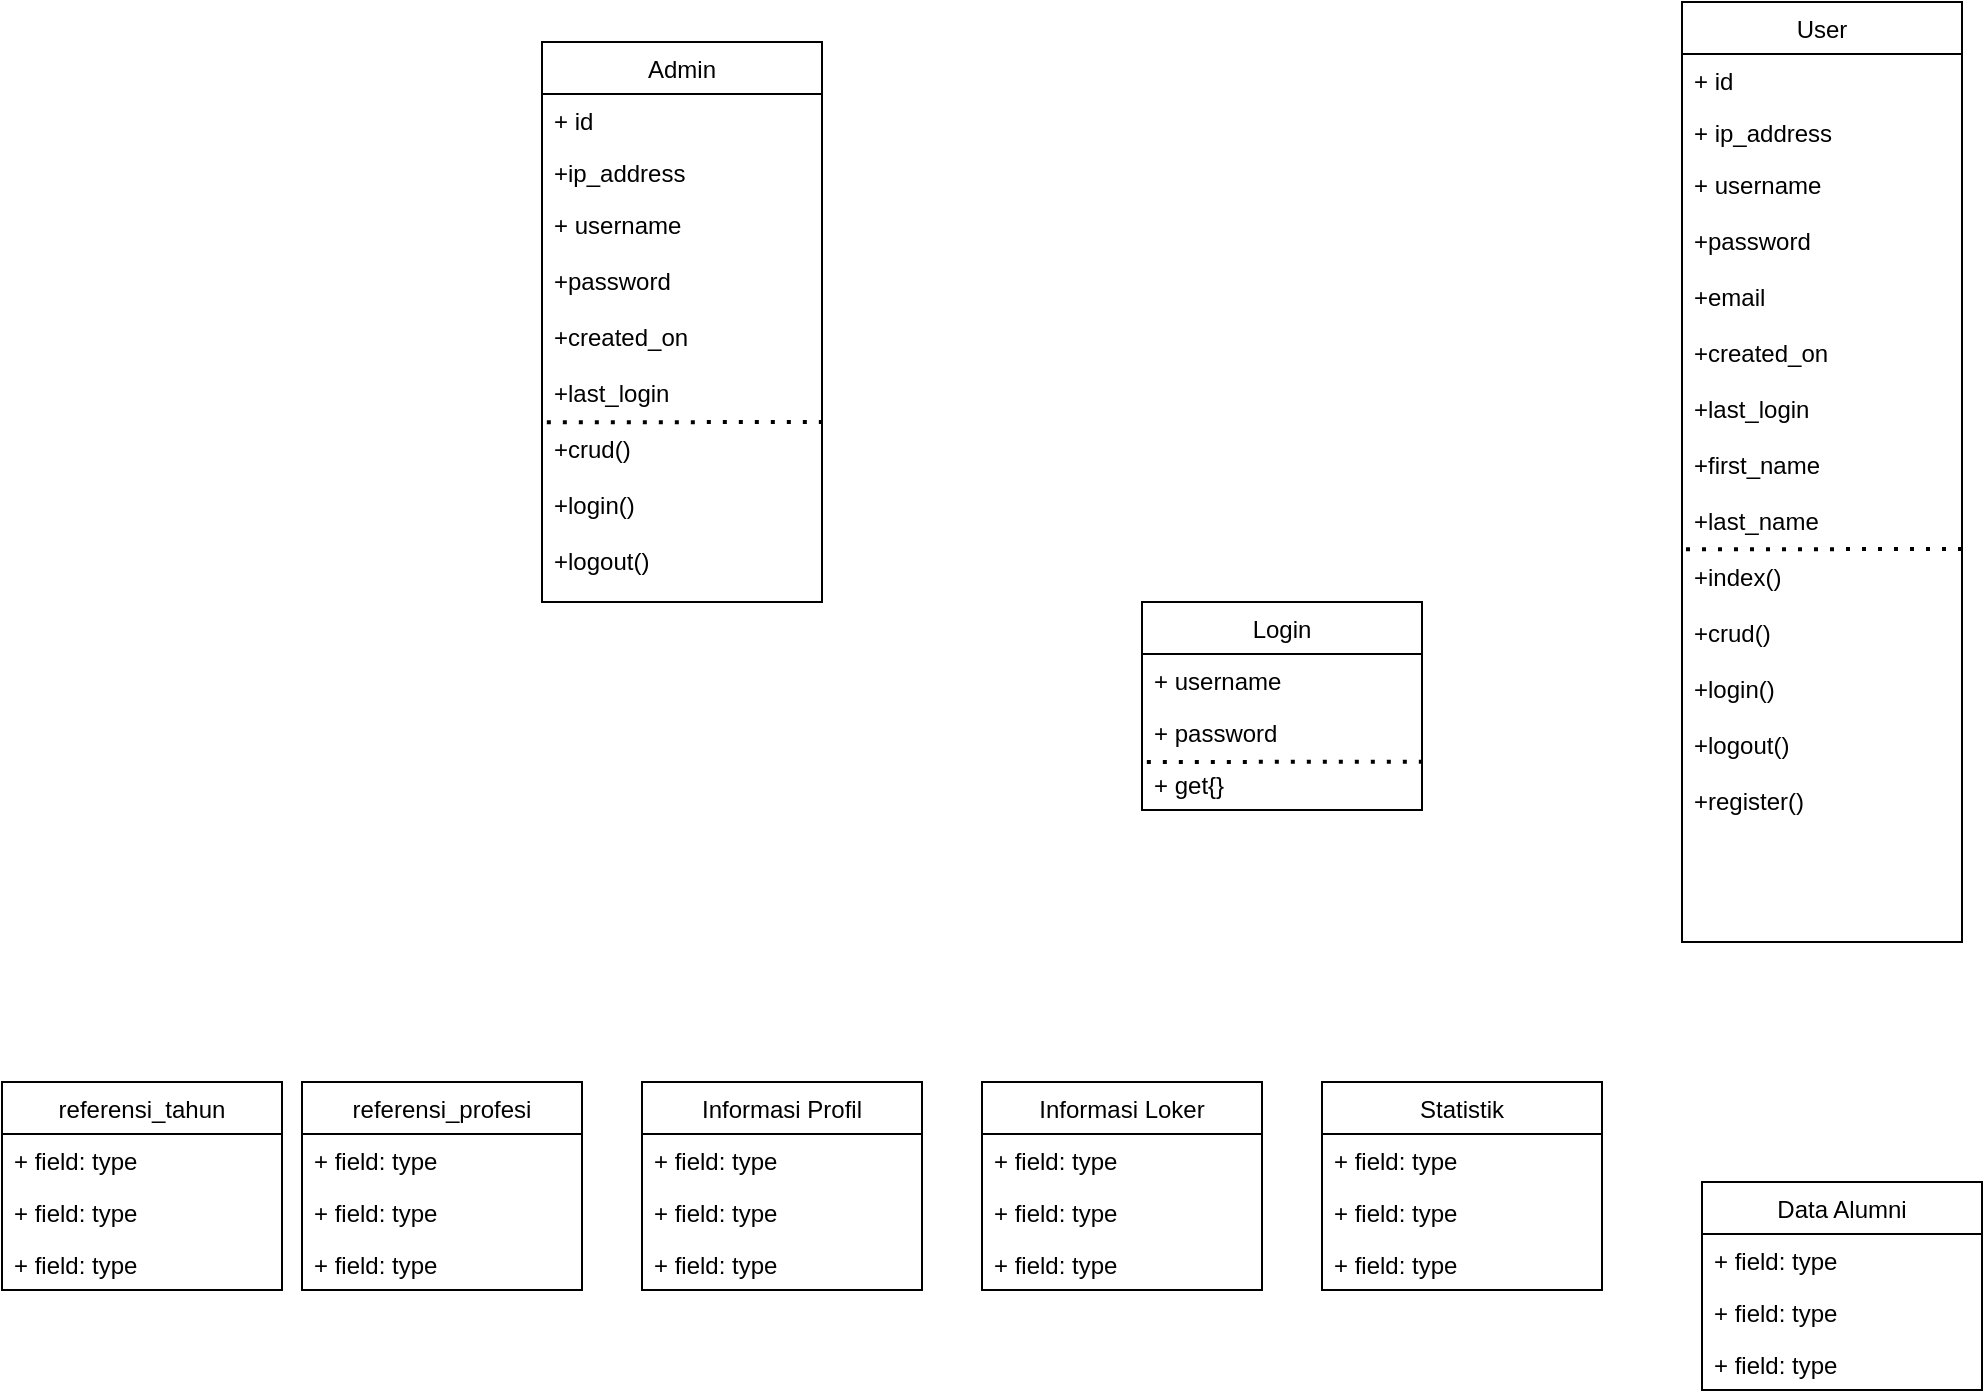<mxfile version="20.0.3" type="github">
  <diagram id="8VXRsfA2JbnLdSGY70NK" name="Page-1">
    <mxGraphModel dx="1712" dy="1582" grid="1" gridSize="10" guides="1" tooltips="1" connect="1" arrows="1" fold="1" page="1" pageScale="1" pageWidth="850" pageHeight="1100" math="0" shadow="0">
      <root>
        <mxCell id="0" />
        <mxCell id="1" parent="0" />
        <mxCell id="RGDypvN8in3GUUsTKDcG-1" value="Login" style="swimlane;fontStyle=0;childLayout=stackLayout;horizontal=1;startSize=26;fillColor=none;horizontalStack=0;resizeParent=1;resizeParentMax=0;resizeLast=0;collapsible=1;marginBottom=0;" vertex="1" parent="1">
          <mxGeometry x="400" y="40" width="140" height="104" as="geometry" />
        </mxCell>
        <mxCell id="RGDypvN8in3GUUsTKDcG-2" value="+ username" style="text;strokeColor=none;fillColor=none;align=left;verticalAlign=top;spacingLeft=4;spacingRight=4;overflow=hidden;rotatable=0;points=[[0,0.5],[1,0.5]];portConstraint=eastwest;" vertex="1" parent="RGDypvN8in3GUUsTKDcG-1">
          <mxGeometry y="26" width="140" height="26" as="geometry" />
        </mxCell>
        <mxCell id="RGDypvN8in3GUUsTKDcG-3" value="+ password" style="text;strokeColor=none;fillColor=none;align=left;verticalAlign=top;spacingLeft=4;spacingRight=4;overflow=hidden;rotatable=0;points=[[0,0.5],[1,0.5]];portConstraint=eastwest;" vertex="1" parent="RGDypvN8in3GUUsTKDcG-1">
          <mxGeometry y="52" width="140" height="26" as="geometry" />
        </mxCell>
        <mxCell id="RGDypvN8in3GUUsTKDcG-4" value="+ get{}" style="text;strokeColor=none;fillColor=none;align=left;verticalAlign=top;spacingLeft=4;spacingRight=4;overflow=hidden;rotatable=0;points=[[0,0.5],[1,0.5]];portConstraint=eastwest;" vertex="1" parent="RGDypvN8in3GUUsTKDcG-1">
          <mxGeometry y="78" width="140" height="26" as="geometry" />
        </mxCell>
        <mxCell id="RGDypvN8in3GUUsTKDcG-5" value="" style="endArrow=none;dashed=1;html=1;dashPattern=1 3;strokeWidth=2;rounded=0;exitX=1.003;exitY=1.071;exitDx=0;exitDy=0;exitPerimeter=0;" edge="1" parent="RGDypvN8in3GUUsTKDcG-1" source="RGDypvN8in3GUUsTKDcG-3">
          <mxGeometry width="50" height="50" relative="1" as="geometry">
            <mxPoint x="30" y="120" as="sourcePoint" />
            <mxPoint y="80" as="targetPoint" />
          </mxGeometry>
        </mxCell>
        <mxCell id="RGDypvN8in3GUUsTKDcG-6" value="Admin" style="swimlane;fontStyle=0;childLayout=stackLayout;horizontal=1;startSize=26;fillColor=none;horizontalStack=0;resizeParent=1;resizeParentMax=0;resizeLast=0;collapsible=1;marginBottom=0;" vertex="1" parent="1">
          <mxGeometry x="100" y="-240" width="140" height="280" as="geometry" />
        </mxCell>
        <mxCell id="RGDypvN8in3GUUsTKDcG-7" value="+ id" style="text;strokeColor=none;fillColor=none;align=left;verticalAlign=top;spacingLeft=4;spacingRight=4;overflow=hidden;rotatable=0;points=[[0,0.5],[1,0.5]];portConstraint=eastwest;" vertex="1" parent="RGDypvN8in3GUUsTKDcG-6">
          <mxGeometry y="26" width="140" height="26" as="geometry" />
        </mxCell>
        <mxCell id="RGDypvN8in3GUUsTKDcG-8" value="+ip_address" style="text;strokeColor=none;fillColor=none;align=left;verticalAlign=top;spacingLeft=4;spacingRight=4;overflow=hidden;rotatable=0;points=[[0,0.5],[1,0.5]];portConstraint=eastwest;" vertex="1" parent="RGDypvN8in3GUUsTKDcG-6">
          <mxGeometry y="52" width="140" height="26" as="geometry" />
        </mxCell>
        <mxCell id="RGDypvN8in3GUUsTKDcG-9" value="+ username&#xa;&#xa;+password&#xa;&#xa;+created_on&#xa;&#xa;+last_login&#xa;&#xa;+crud()&#xa;&#xa;+login()&#xa;&#xa;+logout()" style="text;strokeColor=none;fillColor=none;align=left;verticalAlign=top;spacingLeft=4;spacingRight=4;overflow=hidden;rotatable=0;points=[[0,0.5],[1,0.5]];portConstraint=eastwest;" vertex="1" parent="RGDypvN8in3GUUsTKDcG-6">
          <mxGeometry y="78" width="140" height="202" as="geometry" />
        </mxCell>
        <mxCell id="RGDypvN8in3GUUsTKDcG-48" value="" style="endArrow=none;dashed=1;html=1;dashPattern=1 3;strokeWidth=2;rounded=0;exitX=1.003;exitY=1.071;exitDx=0;exitDy=0;exitPerimeter=0;" edge="1" parent="RGDypvN8in3GUUsTKDcG-6">
          <mxGeometry width="50" height="50" relative="1" as="geometry">
            <mxPoint x="140.42" y="189.996" as="sourcePoint" />
            <mxPoint y="190.15" as="targetPoint" />
          </mxGeometry>
        </mxCell>
        <mxCell id="RGDypvN8in3GUUsTKDcG-10" value="User" style="swimlane;fontStyle=0;childLayout=stackLayout;horizontal=1;startSize=26;fillColor=none;horizontalStack=0;resizeParent=1;resizeParentMax=0;resizeLast=0;collapsible=1;marginBottom=0;" vertex="1" parent="1">
          <mxGeometry x="670" y="-260" width="140" height="470" as="geometry" />
        </mxCell>
        <mxCell id="RGDypvN8in3GUUsTKDcG-11" value="+ id" style="text;strokeColor=none;fillColor=none;align=left;verticalAlign=top;spacingLeft=4;spacingRight=4;overflow=hidden;rotatable=0;points=[[0,0.5],[1,0.5]];portConstraint=eastwest;" vertex="1" parent="RGDypvN8in3GUUsTKDcG-10">
          <mxGeometry y="26" width="140" height="26" as="geometry" />
        </mxCell>
        <mxCell id="RGDypvN8in3GUUsTKDcG-12" value="+ ip_address" style="text;strokeColor=none;fillColor=none;align=left;verticalAlign=top;spacingLeft=4;spacingRight=4;overflow=hidden;rotatable=0;points=[[0,0.5],[1,0.5]];portConstraint=eastwest;" vertex="1" parent="RGDypvN8in3GUUsTKDcG-10">
          <mxGeometry y="52" width="140" height="26" as="geometry" />
        </mxCell>
        <mxCell id="RGDypvN8in3GUUsTKDcG-13" value="+ username&#xa;&#xa;+password&#xa;&#xa;+email&#xa;&#xa;+created_on&#xa;&#xa;+last_login&#xa;&#xa;+first_name&#xa;&#xa;+last_name&#xa;&#xa;+index()&#xa;&#xa;+crud()&#xa;&#xa;+login()&#xa;&#xa;+logout()&#xa;&#xa;+register()" style="text;strokeColor=none;fillColor=none;align=left;verticalAlign=top;spacingLeft=4;spacingRight=4;overflow=hidden;rotatable=0;points=[[0,0.5],[1,0.5]];portConstraint=eastwest;" vertex="1" parent="RGDypvN8in3GUUsTKDcG-10">
          <mxGeometry y="78" width="140" height="392" as="geometry" />
        </mxCell>
        <mxCell id="RGDypvN8in3GUUsTKDcG-47" value="" style="endArrow=none;dashed=1;html=1;dashPattern=1 3;strokeWidth=2;rounded=0;exitX=1.003;exitY=1.071;exitDx=0;exitDy=0;exitPerimeter=0;" edge="1" parent="RGDypvN8in3GUUsTKDcG-10">
          <mxGeometry width="50" height="50" relative="1" as="geometry">
            <mxPoint x="140" y="273.496" as="sourcePoint" />
            <mxPoint x="-0.42" y="273.65" as="targetPoint" />
          </mxGeometry>
        </mxCell>
        <mxCell id="RGDypvN8in3GUUsTKDcG-14" value="Data Alumni" style="swimlane;fontStyle=0;childLayout=stackLayout;horizontal=1;startSize=26;fillColor=none;horizontalStack=0;resizeParent=1;resizeParentMax=0;resizeLast=0;collapsible=1;marginBottom=0;" vertex="1" parent="1">
          <mxGeometry x="680" y="330" width="140" height="104" as="geometry" />
        </mxCell>
        <mxCell id="RGDypvN8in3GUUsTKDcG-15" value="+ field: type" style="text;strokeColor=none;fillColor=none;align=left;verticalAlign=top;spacingLeft=4;spacingRight=4;overflow=hidden;rotatable=0;points=[[0,0.5],[1,0.5]];portConstraint=eastwest;" vertex="1" parent="RGDypvN8in3GUUsTKDcG-14">
          <mxGeometry y="26" width="140" height="26" as="geometry" />
        </mxCell>
        <mxCell id="RGDypvN8in3GUUsTKDcG-16" value="+ field: type" style="text;strokeColor=none;fillColor=none;align=left;verticalAlign=top;spacingLeft=4;spacingRight=4;overflow=hidden;rotatable=0;points=[[0,0.5],[1,0.5]];portConstraint=eastwest;" vertex="1" parent="RGDypvN8in3GUUsTKDcG-14">
          <mxGeometry y="52" width="140" height="26" as="geometry" />
        </mxCell>
        <mxCell id="RGDypvN8in3GUUsTKDcG-17" value="+ field: type" style="text;strokeColor=none;fillColor=none;align=left;verticalAlign=top;spacingLeft=4;spacingRight=4;overflow=hidden;rotatable=0;points=[[0,0.5],[1,0.5]];portConstraint=eastwest;" vertex="1" parent="RGDypvN8in3GUUsTKDcG-14">
          <mxGeometry y="78" width="140" height="26" as="geometry" />
        </mxCell>
        <mxCell id="RGDypvN8in3GUUsTKDcG-18" value="Statistik" style="swimlane;fontStyle=0;childLayout=stackLayout;horizontal=1;startSize=26;fillColor=none;horizontalStack=0;resizeParent=1;resizeParentMax=0;resizeLast=0;collapsible=1;marginBottom=0;" vertex="1" parent="1">
          <mxGeometry x="490" y="280" width="140" height="104" as="geometry" />
        </mxCell>
        <mxCell id="RGDypvN8in3GUUsTKDcG-19" value="+ field: type" style="text;strokeColor=none;fillColor=none;align=left;verticalAlign=top;spacingLeft=4;spacingRight=4;overflow=hidden;rotatable=0;points=[[0,0.5],[1,0.5]];portConstraint=eastwest;" vertex="1" parent="RGDypvN8in3GUUsTKDcG-18">
          <mxGeometry y="26" width="140" height="26" as="geometry" />
        </mxCell>
        <mxCell id="RGDypvN8in3GUUsTKDcG-20" value="+ field: type" style="text;strokeColor=none;fillColor=none;align=left;verticalAlign=top;spacingLeft=4;spacingRight=4;overflow=hidden;rotatable=0;points=[[0,0.5],[1,0.5]];portConstraint=eastwest;" vertex="1" parent="RGDypvN8in3GUUsTKDcG-18">
          <mxGeometry y="52" width="140" height="26" as="geometry" />
        </mxCell>
        <mxCell id="RGDypvN8in3GUUsTKDcG-21" value="+ field: type" style="text;strokeColor=none;fillColor=none;align=left;verticalAlign=top;spacingLeft=4;spacingRight=4;overflow=hidden;rotatable=0;points=[[0,0.5],[1,0.5]];portConstraint=eastwest;" vertex="1" parent="RGDypvN8in3GUUsTKDcG-18">
          <mxGeometry y="78" width="140" height="26" as="geometry" />
        </mxCell>
        <mxCell id="RGDypvN8in3GUUsTKDcG-22" value="Informasi Loker" style="swimlane;fontStyle=0;childLayout=stackLayout;horizontal=1;startSize=26;fillColor=none;horizontalStack=0;resizeParent=1;resizeParentMax=0;resizeLast=0;collapsible=1;marginBottom=0;" vertex="1" parent="1">
          <mxGeometry x="320" y="280" width="140" height="104" as="geometry" />
        </mxCell>
        <mxCell id="RGDypvN8in3GUUsTKDcG-23" value="+ field: type" style="text;strokeColor=none;fillColor=none;align=left;verticalAlign=top;spacingLeft=4;spacingRight=4;overflow=hidden;rotatable=0;points=[[0,0.5],[1,0.5]];portConstraint=eastwest;" vertex="1" parent="RGDypvN8in3GUUsTKDcG-22">
          <mxGeometry y="26" width="140" height="26" as="geometry" />
        </mxCell>
        <mxCell id="RGDypvN8in3GUUsTKDcG-24" value="+ field: type" style="text;strokeColor=none;fillColor=none;align=left;verticalAlign=top;spacingLeft=4;spacingRight=4;overflow=hidden;rotatable=0;points=[[0,0.5],[1,0.5]];portConstraint=eastwest;" vertex="1" parent="RGDypvN8in3GUUsTKDcG-22">
          <mxGeometry y="52" width="140" height="26" as="geometry" />
        </mxCell>
        <mxCell id="RGDypvN8in3GUUsTKDcG-25" value="+ field: type" style="text;strokeColor=none;fillColor=none;align=left;verticalAlign=top;spacingLeft=4;spacingRight=4;overflow=hidden;rotatable=0;points=[[0,0.5],[1,0.5]];portConstraint=eastwest;" vertex="1" parent="RGDypvN8in3GUUsTKDcG-22">
          <mxGeometry y="78" width="140" height="26" as="geometry" />
        </mxCell>
        <mxCell id="RGDypvN8in3GUUsTKDcG-26" value="Informasi Profil" style="swimlane;fontStyle=0;childLayout=stackLayout;horizontal=1;startSize=26;fillColor=none;horizontalStack=0;resizeParent=1;resizeParentMax=0;resizeLast=0;collapsible=1;marginBottom=0;" vertex="1" parent="1">
          <mxGeometry x="150" y="280" width="140" height="104" as="geometry" />
        </mxCell>
        <mxCell id="RGDypvN8in3GUUsTKDcG-27" value="+ field: type" style="text;strokeColor=none;fillColor=none;align=left;verticalAlign=top;spacingLeft=4;spacingRight=4;overflow=hidden;rotatable=0;points=[[0,0.5],[1,0.5]];portConstraint=eastwest;" vertex="1" parent="RGDypvN8in3GUUsTKDcG-26">
          <mxGeometry y="26" width="140" height="26" as="geometry" />
        </mxCell>
        <mxCell id="RGDypvN8in3GUUsTKDcG-28" value="+ field: type" style="text;strokeColor=none;fillColor=none;align=left;verticalAlign=top;spacingLeft=4;spacingRight=4;overflow=hidden;rotatable=0;points=[[0,0.5],[1,0.5]];portConstraint=eastwest;" vertex="1" parent="RGDypvN8in3GUUsTKDcG-26">
          <mxGeometry y="52" width="140" height="26" as="geometry" />
        </mxCell>
        <mxCell id="RGDypvN8in3GUUsTKDcG-29" value="+ field: type" style="text;strokeColor=none;fillColor=none;align=left;verticalAlign=top;spacingLeft=4;spacingRight=4;overflow=hidden;rotatable=0;points=[[0,0.5],[1,0.5]];portConstraint=eastwest;" vertex="1" parent="RGDypvN8in3GUUsTKDcG-26">
          <mxGeometry y="78" width="140" height="26" as="geometry" />
        </mxCell>
        <mxCell id="RGDypvN8in3GUUsTKDcG-39" value="referensi_profesi" style="swimlane;fontStyle=0;childLayout=stackLayout;horizontal=1;startSize=26;fillColor=none;horizontalStack=0;resizeParent=1;resizeParentMax=0;resizeLast=0;collapsible=1;marginBottom=0;" vertex="1" parent="1">
          <mxGeometry x="-20" y="280" width="140" height="104" as="geometry" />
        </mxCell>
        <mxCell id="RGDypvN8in3GUUsTKDcG-40" value="+ field: type" style="text;strokeColor=none;fillColor=none;align=left;verticalAlign=top;spacingLeft=4;spacingRight=4;overflow=hidden;rotatable=0;points=[[0,0.5],[1,0.5]];portConstraint=eastwest;" vertex="1" parent="RGDypvN8in3GUUsTKDcG-39">
          <mxGeometry y="26" width="140" height="26" as="geometry" />
        </mxCell>
        <mxCell id="RGDypvN8in3GUUsTKDcG-41" value="+ field: type" style="text;strokeColor=none;fillColor=none;align=left;verticalAlign=top;spacingLeft=4;spacingRight=4;overflow=hidden;rotatable=0;points=[[0,0.5],[1,0.5]];portConstraint=eastwest;" vertex="1" parent="RGDypvN8in3GUUsTKDcG-39">
          <mxGeometry y="52" width="140" height="26" as="geometry" />
        </mxCell>
        <mxCell id="RGDypvN8in3GUUsTKDcG-42" value="+ field: type" style="text;strokeColor=none;fillColor=none;align=left;verticalAlign=top;spacingLeft=4;spacingRight=4;overflow=hidden;rotatable=0;points=[[0,0.5],[1,0.5]];portConstraint=eastwest;" vertex="1" parent="RGDypvN8in3GUUsTKDcG-39">
          <mxGeometry y="78" width="140" height="26" as="geometry" />
        </mxCell>
        <mxCell id="RGDypvN8in3GUUsTKDcG-43" value="referensi_tahun" style="swimlane;fontStyle=0;childLayout=stackLayout;horizontal=1;startSize=26;fillColor=none;horizontalStack=0;resizeParent=1;resizeParentMax=0;resizeLast=0;collapsible=1;marginBottom=0;" vertex="1" parent="1">
          <mxGeometry x="-170" y="280" width="140" height="104" as="geometry" />
        </mxCell>
        <mxCell id="RGDypvN8in3GUUsTKDcG-44" value="+ field: type" style="text;strokeColor=none;fillColor=none;align=left;verticalAlign=top;spacingLeft=4;spacingRight=4;overflow=hidden;rotatable=0;points=[[0,0.5],[1,0.5]];portConstraint=eastwest;" vertex="1" parent="RGDypvN8in3GUUsTKDcG-43">
          <mxGeometry y="26" width="140" height="26" as="geometry" />
        </mxCell>
        <mxCell id="RGDypvN8in3GUUsTKDcG-45" value="+ field: type" style="text;strokeColor=none;fillColor=none;align=left;verticalAlign=top;spacingLeft=4;spacingRight=4;overflow=hidden;rotatable=0;points=[[0,0.5],[1,0.5]];portConstraint=eastwest;" vertex="1" parent="RGDypvN8in3GUUsTKDcG-43">
          <mxGeometry y="52" width="140" height="26" as="geometry" />
        </mxCell>
        <mxCell id="RGDypvN8in3GUUsTKDcG-46" value="+ field: type" style="text;strokeColor=none;fillColor=none;align=left;verticalAlign=top;spacingLeft=4;spacingRight=4;overflow=hidden;rotatable=0;points=[[0,0.5],[1,0.5]];portConstraint=eastwest;" vertex="1" parent="RGDypvN8in3GUUsTKDcG-43">
          <mxGeometry y="78" width="140" height="26" as="geometry" />
        </mxCell>
      </root>
    </mxGraphModel>
  </diagram>
</mxfile>
